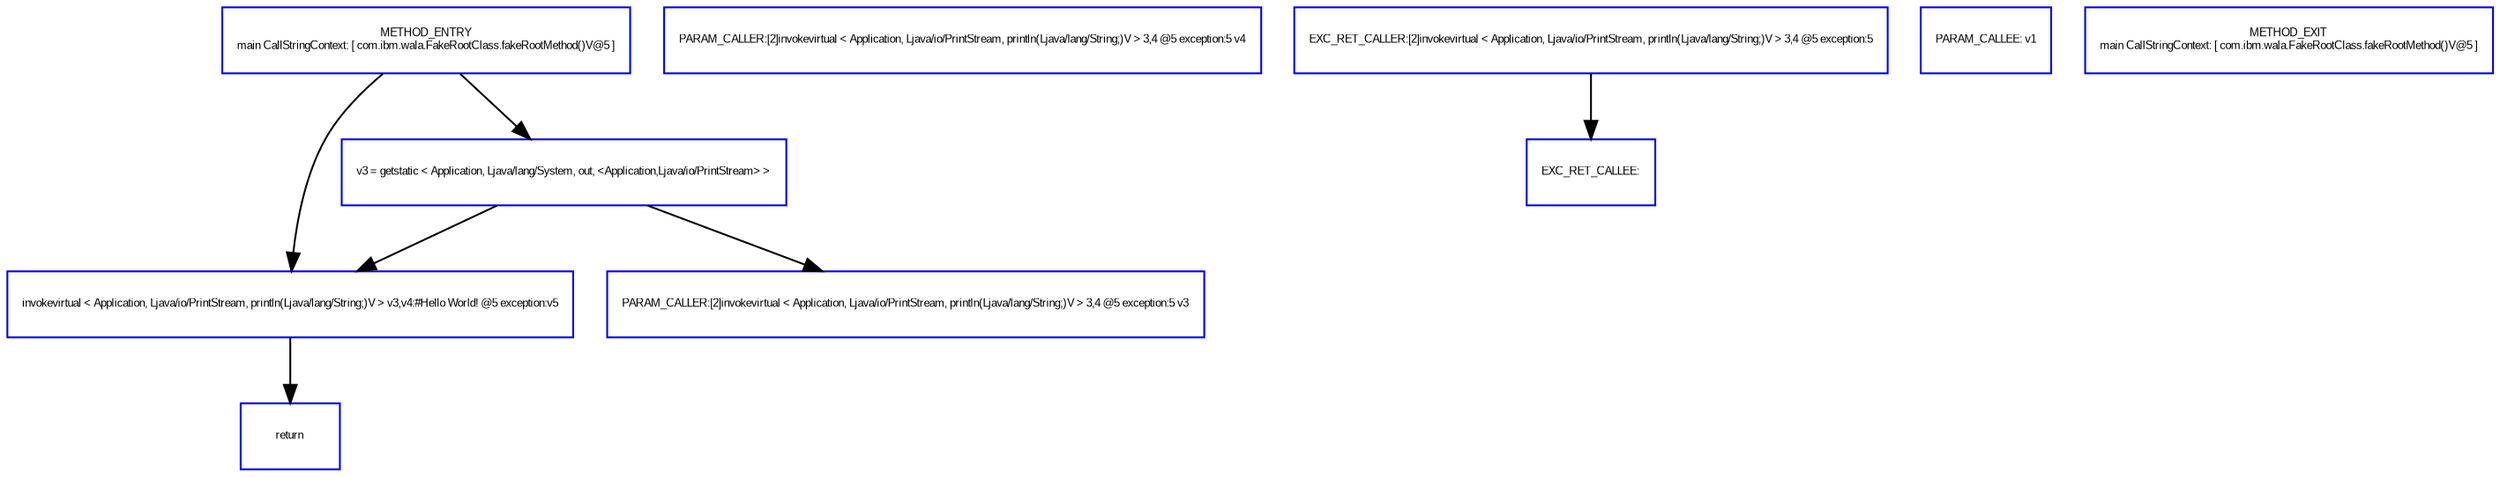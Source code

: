 digraph "DirectedGraph" {
graph [concentrate = true];center=true;fontsize=6;node [ color=blue,shape="box"fontsize=6,fontcolor=black,fontname=Arial];edge [ color=black,fontsize=6,fontcolor=black,fontname=Arial]; 
   "v3 = getstatic < Application, Ljava/lang/System, out, <Application,Ljava/io/PrintStream> >" [ label="v3 = getstatic < Application, Ljava/lang/System, out, <Application,Ljava/io/PrintStream> >"]
   "invokevirtual < Application, Ljava/io/PrintStream, println(Ljava/lang/String;)V > v3,v4:#Hello World! @5 exception:v5" [ label="invokevirtual < Application, Ljava/io/PrintStream, println(Ljava/lang/String;)V > v3,v4:#Hello World! @5 exception:v5"]
   "PARAM_CALLER:[2]invokevirtual < Application, Ljava/io/PrintStream, println(Ljava/lang/String;)V > 3,4 @5 exception:5 v3" [ label="PARAM_CALLER:[2]invokevirtual < Application, Ljava/io/PrintStream, println(Ljava/lang/String;)V > 3,4 @5 exception:5 v3"]
   "PARAM_CALLER:[2]invokevirtual < Application, Ljava/io/PrintStream, println(Ljava/lang/String;)V > 3,4 @5 exception:5 v4" [ label="PARAM_CALLER:[2]invokevirtual < Application, Ljava/io/PrintStream, println(Ljava/lang/String;)V > 3,4 @5 exception:5 v4"]
   "EXC_RET_CALLER:[2]invokevirtual < Application, Ljava/io/PrintStream, println(Ljava/lang/String;)V > 3,4 @5 exception:5" [ label="EXC_RET_CALLER:[2]invokevirtual < Application, Ljava/io/PrintStream, println(Ljava/lang/String;)V > 3,4 @5 exception:5"]
   "return" [ label="return"]
   "PARAM_CALLEE: v1" [ label="PARAM_CALLEE: v1"]
   "EXC_RET_CALLEE:" [ label="EXC_RET_CALLEE:"]
   "METHOD_ENTRY
main CallStringContext: [ com.ibm.wala.FakeRootClass.fakeRootMethod()V@5 ]" [ label="METHOD_ENTRY
main CallStringContext: [ com.ibm.wala.FakeRootClass.fakeRootMethod()V@5 ]"]
   "METHOD_EXIT
main CallStringContext: [ com.ibm.wala.FakeRootClass.fakeRootMethod()V@5 ]" [ label="METHOD_EXIT
main CallStringContext: [ com.ibm.wala.FakeRootClass.fakeRootMethod()V@5 ]"]
 "v3 = getstatic < Application, Ljava/lang/System, out, <Application,Ljava/io/PrintStream> >" -> "invokevirtual < Application, Ljava/io/PrintStream, println(Ljava/lang/String;)V > v3,v4:#Hello World! @5 exception:v5" 
 "v3 = getstatic < Application, Ljava/lang/System, out, <Application,Ljava/io/PrintStream> >" -> "PARAM_CALLER:[2]invokevirtual < Application, Ljava/io/PrintStream, println(Ljava/lang/String;)V > 3,4 @5 exception:5 v3" 
 "invokevirtual < Application, Ljava/io/PrintStream, println(Ljava/lang/String;)V > v3,v4:#Hello World! @5 exception:v5" -> "return" 
 "EXC_RET_CALLER:[2]invokevirtual < Application, Ljava/io/PrintStream, println(Ljava/lang/String;)V > 3,4 @5 exception:5" -> "EXC_RET_CALLEE:" 
 "METHOD_ENTRY
main CallStringContext: [ com.ibm.wala.FakeRootClass.fakeRootMethod()V@5 ]" -> "v3 = getstatic < Application, Ljava/lang/System, out, <Application,Ljava/io/PrintStream> >" 
 "METHOD_ENTRY
main CallStringContext: [ com.ibm.wala.FakeRootClass.fakeRootMethod()V@5 ]" -> "invokevirtual < Application, Ljava/io/PrintStream, println(Ljava/lang/String;)V > v3,v4:#Hello World! @5 exception:v5" 

}